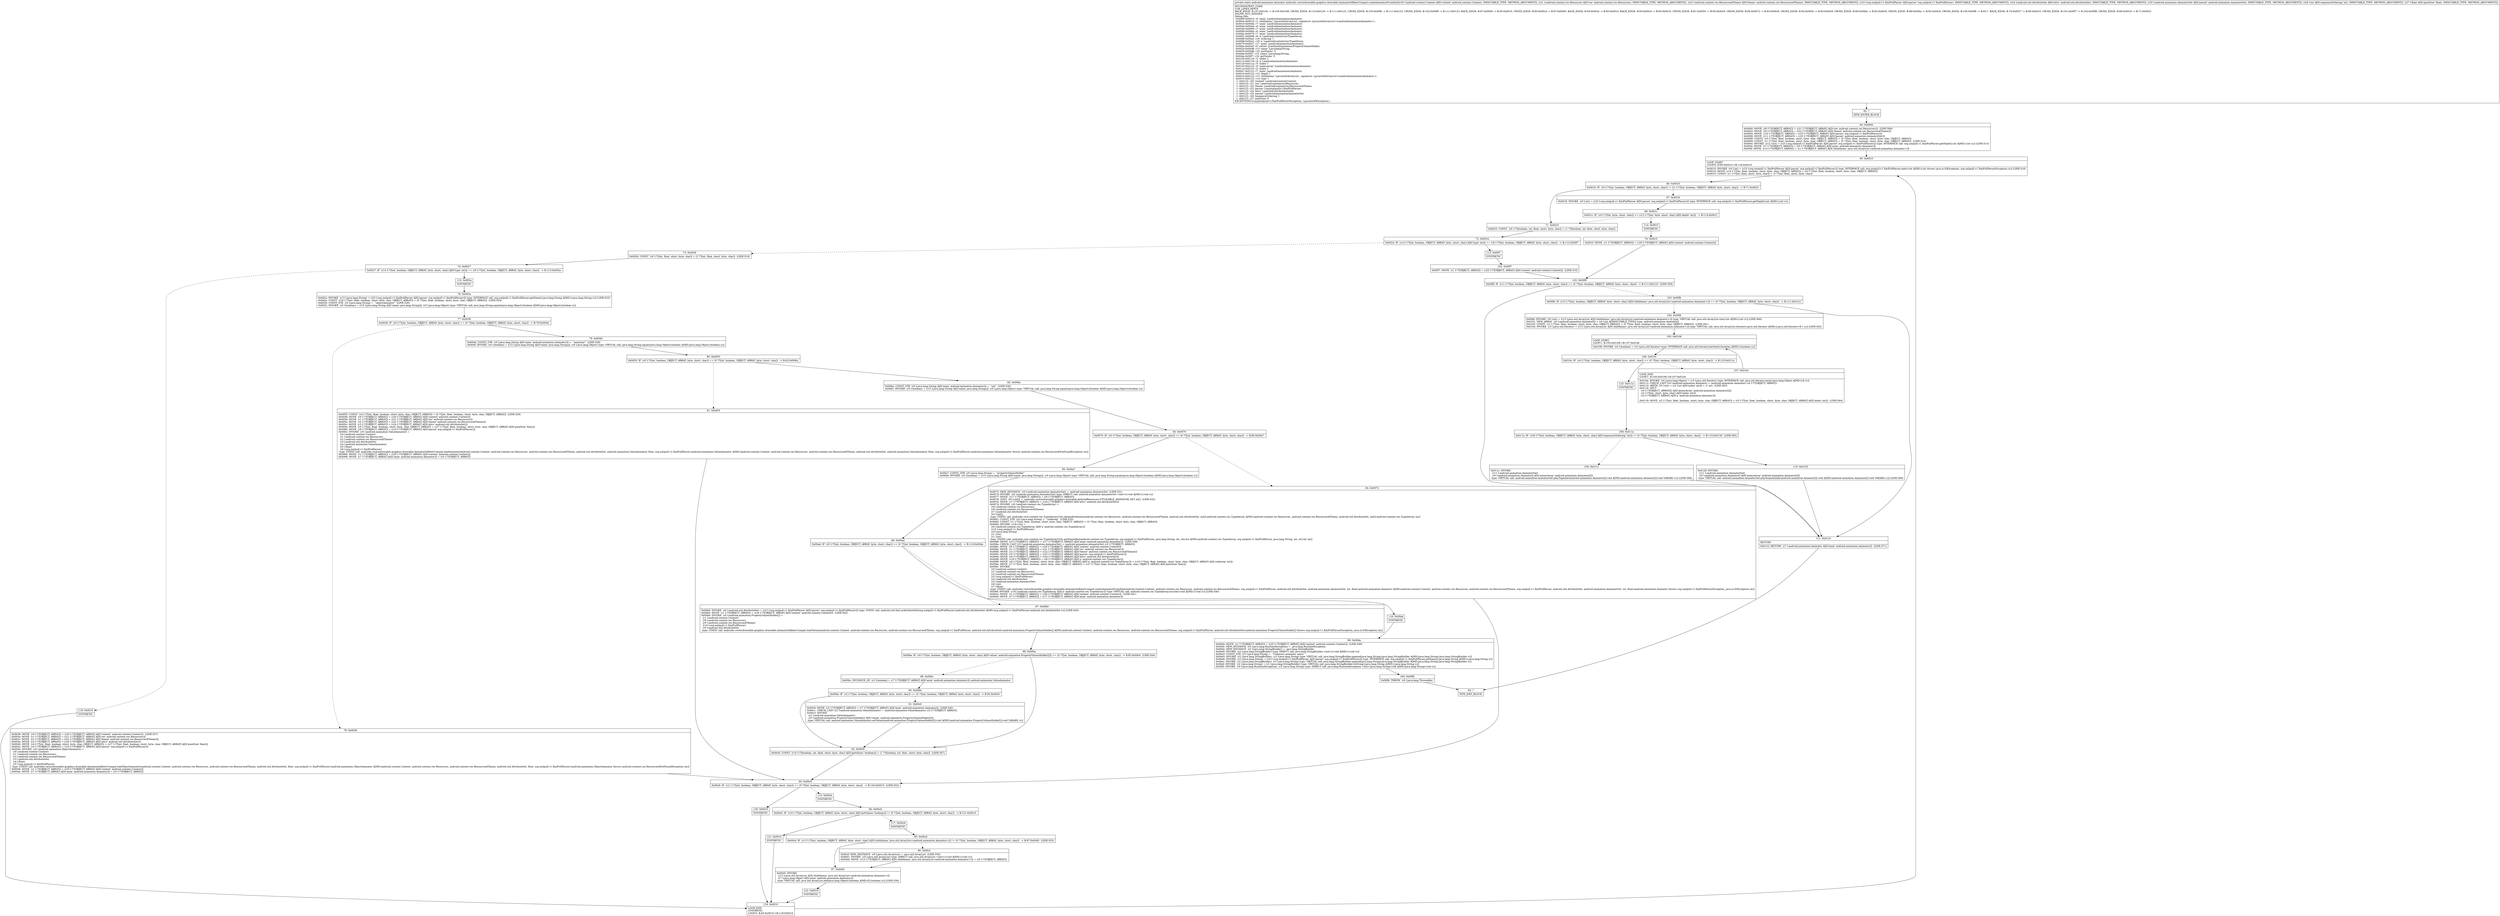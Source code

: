 digraph "CFG forandroidx.vectordrawable.graphics.drawable.AnimatorInflaterCompat.createAnimatorFromXml(Landroid\/content\/Context;Landroid\/content\/res\/Resources;Landroid\/content\/res\/Resources$Theme;Lorg\/xmlpull\/v1\/XmlPullParser;Landroid\/util\/AttributeSet;Landroid\/animation\/AnimatorSet;IF)Landroid\/animation\/Animator;" {
Node_62 [shape=record,label="{62\:\ ?|MTH_ENTER_BLOCK\l}"];
Node_64 [shape=record,label="{64\:\ 0x0000|0x0000: MOVE  (r8 I:??[OBJECT, ARRAY]) = (r21 I:??[OBJECT, ARRAY] A[D('res' android.content.res.Resources)])  (LINE:509)\l0x0002: MOVE  (r9 I:??[OBJECT, ARRAY]) = (r22 I:??[OBJECT, ARRAY] A[D('theme' android.content.res.Resources$Theme)]) \l0x0004: MOVE  (r10 I:??[OBJECT, ARRAY]) = (r23 I:??[OBJECT, ARRAY] A[D('parser' org.xmlpull.v1.XmlPullParser)]) \l0x0006: MOVE  (r11 I:??[OBJECT, ARRAY]) = (r25 I:??[OBJECT, ARRAY] A[D('parent' android.animation.AnimatorSet)]) \l0x0008: CONST  (r0 I:??[int, float, boolean, short, byte, char, OBJECT, ARRAY]) = (0 ??[int, float, boolean, short, byte, char, OBJECT, ARRAY]) \l0x0009: CONST  (r1 I:??[int, float, boolean, short, byte, char, OBJECT, ARRAY]) = (0 ??[int, float, boolean, short, byte, char, OBJECT, ARRAY])  (LINE:510)\l0x000a: INVOKE  (r12 I:int) = (r23 I:org.xmlpull.v1.XmlPullParser A[D('parser' org.xmlpull.v1.XmlPullParser)]) type: INTERFACE call: org.xmlpull.v1.XmlPullParser.getDepth():int A[MD:():int (c)] (LINE:514)\l0x000e: MOVE  (r7 I:??[OBJECT, ARRAY]) = (r0 I:??[OBJECT, ARRAY] A[D('anim' android.animation.Animator)]) \l0x000f: MOVE  (r13 I:??[OBJECT, ARRAY]) = (r1 I:??[OBJECT, ARRAY] A[D('childAnims' java.util.ArrayList\<android.animation.Animator\>)]) \l}"];
Node_65 [shape=record,label="{65\:\ 0x0010|LOOP_START\lLOOP:0: B:65:0x0010\-\>B:118:0x0010\l|0x0010: INVOKE  (r0 I:int) = (r23 I:org.xmlpull.v1.XmlPullParser A[D('parser' org.xmlpull.v1.XmlPullParser)]) type: INTERFACE call: org.xmlpull.v1.XmlPullParser.next():int A[MD:():int throws java.io.IOException, org.xmlpull.v1.XmlPullParserException (c)] (LINE:516)\l0x0014: MOVE  (r14 I:??[int, float, boolean, short, byte, char, OBJECT, ARRAY]) = (r0 I:??[int, float, boolean, short, byte, char, OBJECT, ARRAY]) \l0x0015: CONST  (r1 I:??[int, float, short, byte, char]) = (3 ??[int, float, short, byte, char]) \l}"];
Node_66 [shape=record,label="{66\:\ 0x0016|0x0016: IF  (r0 I:??[int, boolean, OBJECT, ARRAY, byte, short, char]) != (r1 I:??[int, boolean, OBJECT, ARRAY, byte, short, char])  \-\> B:71:0x0023 \l}"];
Node_67 [shape=record,label="{67\:\ 0x0018|0x0018: INVOKE  (r0 I:int) = (r23 I:org.xmlpull.v1.XmlPullParser A[D('parser' org.xmlpull.v1.XmlPullParser)]) type: INTERFACE call: org.xmlpull.v1.XmlPullParser.getDepth():int A[MD:():int (c)]\l}"];
Node_68 [shape=record,label="{68\:\ 0x001c|0x001c: IF  (r0 I:??[int, byte, short, char]) \<= (r12 I:??[int, byte, short, char] A[D('depth' int)])  \-\> B:114:0x001f \l}"];
Node_114 [shape=record,label="{114\:\ 0x001f|SYNTHETIC\l}"];
Node_70 [shape=record,label="{70\:\ 0x001f|0x001f: MOVE  (r1 I:??[OBJECT, ARRAY]) = (r20 I:??[OBJECT, ARRAY] A[D('context' android.content.Context)]) \l}"];
Node_102 [shape=record,label="{102\:\ 0x00f9|0x00f9: IF  (r11 I:??[int, boolean, OBJECT, ARRAY, byte, short, char]) == (0 ??[int, boolean, OBJECT, ARRAY, byte, short, char])  \-\> B:111:0x0123  (LINE:559)\l}"];
Node_103 [shape=record,label="{103\:\ 0x00fb|0x00fb: IF  (r13 I:??[int, boolean, OBJECT, ARRAY, byte, short, char] A[D('childAnims' java.util.ArrayList\<android.animation.Animator\>)]) == (0 ??[int, boolean, OBJECT, ARRAY, byte, short, char])  \-\> B:111:0x0123 \l}"];
Node_104 [shape=record,label="{104\:\ 0x00fd|0x00fd: INVOKE  (r0 I:int) = (r13 I:java.util.ArrayList A[D('childAnims' java.util.ArrayList\<android.animation.Animator\>)]) type: VIRTUAL call: java.util.ArrayList.size():int A[MD:():int (c)] (LINE:560)\l0x0101: NEW_ARRAY  (r0 I:android.animation.Animator[]) = (r0 I:int A[IMMUTABLE_TYPE]) type: android.animation.Animator[] \l0x0103: CONST  (r2 I:??[int, float, boolean, short, byte, char, OBJECT, ARRAY]) = (0 ??[int, float, boolean, short, byte, char, OBJECT, ARRAY])  (LINE:561)\l0x0104: INVOKE  (r3 I:java.util.Iterator) = (r13 I:java.util.ArrayList A[D('childAnims' java.util.ArrayList\<android.animation.Animator\>)]) type: VIRTUAL call: java.util.ArrayList.iterator():java.util.Iterator A[MD:():java.util.Iterator\<E\> (c)] (LINE:562)\l}"];
Node_105 [shape=record,label="{105\:\ 0x0108|LOOP_START\lLOOP:1: B:105:0x0108\-\>B:107:0x010e\l|0x0108: INVOKE  (r4 I:boolean) = (r3 I:java.util.Iterator) type: INTERFACE call: java.util.Iterator.hasNext():boolean A[MD:():boolean (c)]\l}"];
Node_106 [shape=record,label="{106\:\ 0x010c|0x010c: IF  (r4 I:??[int, boolean, OBJECT, ARRAY, byte, short, char]) == (0 ??[int, boolean, OBJECT, ARRAY, byte, short, char])  \-\> B:123:0x011a \l}"];
Node_107 [shape=record,label="{107\:\ 0x010e|LOOP_END\lLOOP:1: B:105:0x0108\-\>B:107:0x010e\l|0x010e: INVOKE  (r4 I:java.lang.Object) = (r3 I:java.util.Iterator) type: INTERFACE call: java.util.Iterator.next():java.lang.Object A[MD:():E (c)]\l0x0112: CHECK_CAST (r4 I:android.animation.Animator) = (android.animation.Animator) (r4 I:??[OBJECT, ARRAY]) \l0x0114: ARITH  (r5 I:int) = (r2 I:int A[D('index' int)]) + (1 int)  (LINE:563)\l0x0116: APUT  \l  (r0 I:??[OBJECT, ARRAY][] A[D('animsArray' android.animation.Animator[])])\l  (r2 I:??[int, short, byte, char] A[D('index' int)])\l  (r4 I:??[OBJECT, ARRAY] A[D('a' android.animation.Animator)])\l \l0x0118: MOVE  (r2 I:??[int, float, boolean, short, byte, char, OBJECT, ARRAY]) = (r5 I:??[int, float, boolean, short, byte, char, OBJECT, ARRAY] A[D('index' int)])  (LINE:564)\l}"];
Node_123 [shape=record,label="{123\:\ 0x011a|SYNTHETIC\l}"];
Node_108 [shape=record,label="{108\:\ 0x011a|0x011a: IF  (r26 I:??[int, boolean, OBJECT, ARRAY, byte, short, char] A[D('sequenceOrdering' int)]) != (0 ??[int, boolean, OBJECT, ARRAY, byte, short, char])  \-\> B:110:0x0120  (LINE:565)\l}"];
Node_109 [shape=record,label="{109\:\ 0x011c|0x011c: INVOKE  \l  (r11 I:android.animation.AnimatorSet)\l  (r0 I:android.animation.Animator[] A[D('animsArray' android.animation.Animator[])])\l type: VIRTUAL call: android.animation.AnimatorSet.playTogether(android.animation.Animator[]):void A[MD:(android.animation.Animator[]):void VARARG (c)] (LINE:566)\l}"];
Node_110 [shape=record,label="{110\:\ 0x0120|0x0120: INVOKE  \l  (r11 I:android.animation.AnimatorSet)\l  (r0 I:android.animation.Animator[] A[D('animsArray' android.animation.Animator[])])\l type: VIRTUAL call: android.animation.AnimatorSet.playSequentially(android.animation.Animator[]):void A[MD:(android.animation.Animator[]):void VARARG (c)] (LINE:568)\l}"];
Node_111 [shape=record,label="{111\:\ 0x0123|RETURN\l|0x0123: RETURN  (r7 I:android.animation.Animator A[D('anim' android.animation.Animator)])  (LINE:571)\l}"];
Node_63 [shape=record,label="{63\:\ ?|MTH_EXIT_BLOCK\l}"];
Node_71 [shape=record,label="{71\:\ 0x0023|0x0023: CONST  (r0 I:??[boolean, int, float, short, byte, char]) = (1 ??[boolean, int, float, short, byte, char]) \l}"];
Node_72 [shape=record,label="{72\:\ 0x0024|0x0024: IF  (r14 I:??[int, boolean, OBJECT, ARRAY, byte, short, char] A[D('type' int)]) == (r0 I:??[int, boolean, OBJECT, ARRAY, byte, short, char])  \-\> B:112:0x00f7 \l}"];
Node_73 [shape=record,label="{73\:\ 0x0026|0x0026: CONST  (r0 I:??[int, float, short, byte, char]) = (2 ??[int, float, short, byte, char])  (LINE:519)\l}"];
Node_74 [shape=record,label="{74\:\ 0x0027|0x0027: IF  (r14 I:??[int, boolean, OBJECT, ARRAY, byte, short, char] A[D('type' int)]) == (r0 I:??[int, boolean, OBJECT, ARRAY, byte, short, char])  \-\> B:113:0x002a \l}"];
Node_113 [shape=record,label="{113\:\ 0x002a|SYNTHETIC\l}"];
Node_76 [shape=record,label="{76\:\ 0x002a|0x002a: INVOKE  (r15 I:java.lang.String) = (r23 I:org.xmlpull.v1.XmlPullParser A[D('parser' org.xmlpull.v1.XmlPullParser)]) type: INTERFACE call: org.xmlpull.v1.XmlPullParser.getName():java.lang.String A[MD:():java.lang.String (c)] (LINE:523)\l0x002e: CONST  (r16 I:??[int, float, boolean, short, byte, char, OBJECT, ARRAY]) = (0 ??[int, float, boolean, short, byte, char, OBJECT, ARRAY])  (LINE:524)\l0x0030: CONST_STR  (r0 I:java.lang.String) =  \"objectAnimator\"  (LINE:526)\l0x0032: INVOKE  (r0 I:boolean) = (r15 I:java.lang.String A[D('name' java.lang.String)]), (r0 I:java.lang.Object) type: VIRTUAL call: java.lang.String.equals(java.lang.Object):boolean A[MD:(java.lang.Object):boolean (c)]\l}"];
Node_77 [shape=record,label="{77\:\ 0x0036|0x0036: IF  (r0 I:??[int, boolean, OBJECT, ARRAY, byte, short, char]) == (0 ??[int, boolean, OBJECT, ARRAY, byte, short, char])  \-\> B:79:0x004d \l}"];
Node_78 [shape=record,label="{78\:\ 0x0038|0x0038: MOVE  (r0 I:??[OBJECT, ARRAY]) = (r20 I:??[OBJECT, ARRAY] A[D('context' android.content.Context)])  (LINE:527)\l0x003a: MOVE  (r1 I:??[OBJECT, ARRAY]) = (r21 I:??[OBJECT, ARRAY] A[D('res' android.content.res.Resources)]) \l0x003c: MOVE  (r2 I:??[OBJECT, ARRAY]) = (r22 I:??[OBJECT, ARRAY] A[D('theme' android.content.res.Resources$Theme)]) \l0x003e: MOVE  (r3 I:??[OBJECT, ARRAY]) = (r24 I:??[OBJECT, ARRAY] A[D('attrs' android.util.AttributeSet)]) \l0x0040: MOVE  (r4 I:??[int, float, boolean, short, byte, char, OBJECT, ARRAY]) = (r27 I:??[int, float, boolean, short, byte, char, OBJECT, ARRAY] A[D('pixelSize' float)]) \l0x0042: MOVE  (r5 I:??[OBJECT, ARRAY]) = (r23 I:??[OBJECT, ARRAY] A[D('parser' org.xmlpull.v1.XmlPullParser)]) \l0x0044: INVOKE  (r0 I:android.animation.ObjectAnimator) = \l  (r0 I:android.content.Context)\l  (r1 I:android.content.res.Resources)\l  (r2 I:android.content.res.Resources$Theme)\l  (r3 I:android.util.AttributeSet)\l  (r4 I:float)\l  (r5 I:org.xmlpull.v1.XmlPullParser)\l type: STATIC call: androidx.vectordrawable.graphics.drawable.AnimatorInflaterCompat.loadObjectAnimator(android.content.Context, android.content.res.Resources, android.content.res.Resources$Theme, android.util.AttributeSet, float, org.xmlpull.v1.XmlPullParser):android.animation.ObjectAnimator A[MD:(android.content.Context, android.content.res.Resources, android.content.res.Resources$Theme, android.util.AttributeSet, float, org.xmlpull.v1.XmlPullParser):android.animation.ObjectAnimator throws android.content.res.Resources$NotFoundException (m)]\l0x0048: MOVE  (r1 I:??[OBJECT, ARRAY]) = (r20 I:??[OBJECT, ARRAY] A[D('context' android.content.Context)]) \l0x004a: MOVE  (r7 I:??[OBJECT, ARRAY] A[D('anim' android.animation.Animator)]) = (r0 I:??[OBJECT, ARRAY]) \l}"];
Node_93 [shape=record,label="{93\:\ 0x00c9|0x00c9: IF  (r11 I:??[int, boolean, OBJECT, ARRAY, byte, short, char]) == (0 ??[int, boolean, OBJECT, ARRAY, byte, short, char])  \-\> B:120:0x0010  (LINE:552)\l}"];
Node_115 [shape=record,label="{115\:\ 0x00cb|SYNTHETIC\l}"];
Node_94 [shape=record,label="{94\:\ 0x00cb|0x00cb: IF  (r16 I:??[int, boolean, OBJECT, ARRAY, byte, short, char] A[D('gotValues' boolean)]) != (0 ??[int, boolean, OBJECT, ARRAY, byte, short, char])  \-\> B:121:0x0010 \l}"];
Node_117 [shape=record,label="{117\:\ 0x00cd|SYNTHETIC\l}"];
Node_95 [shape=record,label="{95\:\ 0x00cd|0x00cd: IF  (r13 I:??[int, boolean, OBJECT, ARRAY, byte, short, char] A[D('childAnims' java.util.ArrayList\<android.animation.Animator\>)]) != (0 ??[int, boolean, OBJECT, ARRAY, byte, short, char])  \-\> B:97:0x00d5  (LINE:553)\l}"];
Node_96 [shape=record,label="{96\:\ 0x00cf|0x00cf: NEW_INSTANCE  (r0 I:java.util.ArrayList) =  java.util.ArrayList  (LINE:554)\l0x00d1: INVOKE  (r0 I:java.util.ArrayList) type: DIRECT call: java.util.ArrayList.\<init\>():void A[MD:():void (c)]\l0x00d4: MOVE  (r13 I:??[OBJECT, ARRAY] A[D('childAnims' java.util.ArrayList\<android.animation.Animator\>)]) = (r0 I:??[OBJECT, ARRAY]) \l}"];
Node_97 [shape=record,label="{97\:\ 0x00d5|0x00d5: INVOKE  \l  (r13 I:java.util.ArrayList A[D('childAnims' java.util.ArrayList\<android.animation.Animator\>)])\l  (r7 I:java.lang.Object A[D('anim' android.animation.Animator)])\l type: VIRTUAL call: java.util.ArrayList.add(java.lang.Object):boolean A[MD:(E):boolean (c)] (LINE:556)\l}"];
Node_122 [shape=record,label="{122\:\ 0x0010|SYNTHETIC\l}"];
Node_118 [shape=record,label="{118\:\ 0x0010|LOOP_END\lSYNTHETIC\lLOOP:0: B:65:0x0010\-\>B:118:0x0010\l}"];
Node_121 [shape=record,label="{121\:\ 0x0010|SYNTHETIC\l}"];
Node_120 [shape=record,label="{120\:\ 0x0010|SYNTHETIC\l}"];
Node_79 [shape=record,label="{79\:\ 0x004d|0x004d: CONST_STR  (r0 I:java.lang.String A[D('anim' android.animation.Animator)]) =  \"animator\"  (LINE:528)\l0x004f: INVOKE  (r0 I:boolean) = (r15 I:java.lang.String A[D('name' java.lang.String)]), (r0 I:java.lang.Object) type: VIRTUAL call: java.lang.String.equals(java.lang.Object):boolean A[MD:(java.lang.Object):boolean (c)]\l}"];
Node_80 [shape=record,label="{80\:\ 0x0053|0x0053: IF  (r0 I:??[int, boolean, OBJECT, ARRAY, byte, short, char]) == (0 ??[int, boolean, OBJECT, ARRAY, byte, short, char])  \-\> B:82:0x006a \l}"];
Node_81 [shape=record,label="{81\:\ 0x0055|0x0055: CONST  (r4 I:??[int, float, boolean, short, byte, char, OBJECT, ARRAY]) = (0 ??[int, float, boolean, short, byte, char, OBJECT, ARRAY])  (LINE:529)\l0x0056: MOVE  (r0 I:??[OBJECT, ARRAY]) = (r20 I:??[OBJECT, ARRAY] A[D('context' android.content.Context)]) \l0x0058: MOVE  (r1 I:??[OBJECT, ARRAY]) = (r21 I:??[OBJECT, ARRAY] A[D('res' android.content.res.Resources)]) \l0x005a: MOVE  (r2 I:??[OBJECT, ARRAY]) = (r22 I:??[OBJECT, ARRAY] A[D('theme' android.content.res.Resources$Theme)]) \l0x005c: MOVE  (r3 I:??[OBJECT, ARRAY]) = (r24 I:??[OBJECT, ARRAY] A[D('attrs' android.util.AttributeSet)]) \l0x005e: MOVE  (r5 I:??[int, float, boolean, short, byte, char, OBJECT, ARRAY]) = (r27 I:??[int, float, boolean, short, byte, char, OBJECT, ARRAY] A[D('pixelSize' float)]) \l0x0060: MOVE  (r6 I:??[OBJECT, ARRAY]) = (r23 I:??[OBJECT, ARRAY] A[D('parser' org.xmlpull.v1.XmlPullParser)]) \l0x0062: INVOKE  (r0 I:android.animation.ValueAnimator) = \l  (r0 I:android.content.Context)\l  (r1 I:android.content.res.Resources)\l  (r2 I:android.content.res.Resources$Theme)\l  (r3 I:android.util.AttributeSet)\l  (r4 I:android.animation.ValueAnimator)\l  (r5 I:float)\l  (r6 I:org.xmlpull.v1.XmlPullParser)\l type: STATIC call: androidx.vectordrawable.graphics.drawable.AnimatorInflaterCompat.loadAnimator(android.content.Context, android.content.res.Resources, android.content.res.Resources$Theme, android.util.AttributeSet, android.animation.ValueAnimator, float, org.xmlpull.v1.XmlPullParser):android.animation.ValueAnimator A[MD:(android.content.Context, android.content.res.Resources, android.content.res.Resources$Theme, android.util.AttributeSet, android.animation.ValueAnimator, float, org.xmlpull.v1.XmlPullParser):android.animation.ValueAnimator throws android.content.res.Resources$NotFoundException (m)]\l0x0066: MOVE  (r1 I:??[OBJECT, ARRAY]) = (r20 I:??[OBJECT, ARRAY] A[D('context' android.content.Context)]) \l0x0068: MOVE  (r7 I:??[OBJECT, ARRAY] A[D('anim' android.animation.Animator)]) = (r0 I:??[OBJECT, ARRAY]) \l}"];
Node_82 [shape=record,label="{82\:\ 0x006a|0x006a: CONST_STR  (r0 I:java.lang.String A[D('anim' android.animation.Animator)]) =  \"set\"  (LINE:530)\l0x006c: INVOKE  (r0 I:boolean) = (r15 I:java.lang.String A[D('name' java.lang.String)]), (r0 I:java.lang.Object) type: VIRTUAL call: java.lang.String.equals(java.lang.Object):boolean A[MD:(java.lang.Object):boolean (c)]\l}"];
Node_83 [shape=record,label="{83\:\ 0x0070|0x0070: IF  (r0 I:??[int, boolean, OBJECT, ARRAY, byte, short, char]) == (0 ??[int, boolean, OBJECT, ARRAY, byte, short, char])  \-\> B:85:0x00a7 \l}"];
Node_84 [shape=record,label="{84\:\ 0x0072|0x0072: NEW_INSTANCE  (r0 I:android.animation.AnimatorSet) =  android.animation.AnimatorSet  (LINE:531)\l0x0074: INVOKE  (r0 I:android.animation.AnimatorSet) type: DIRECT call: android.animation.AnimatorSet.\<init\>():void A[MD:():void (c)]\l0x0077: MOVE  (r17 I:??[OBJECT, ARRAY]) = (r0 I:??[OBJECT, ARRAY]) \l0x0079: SGET  (r0 I:int[]) =  androidx.vectordrawable.graphics.drawable.AndroidResources.STYLEABLE_ANIMATOR_SET int[]  (LINE:532)\l0x007b: MOVE  (r7 I:??[OBJECT, ARRAY]) = (r24 I:??[OBJECT, ARRAY] A[D('attrs' android.util.AttributeSet)]) \l0x007d: INVOKE  (r6 I:android.content.res.TypedArray) = \l  (r8 I:android.content.res.Resources)\l  (r9 I:android.content.res.Resources$Theme)\l  (r7 I:android.util.AttributeSet)\l  (r0 I:int[])\l type: STATIC call: androidx.core.content.res.TypedArrayUtils.obtainAttributes(android.content.res.Resources, android.content.res.Resources$Theme, android.util.AttributeSet, int[]):android.content.res.TypedArray A[MD:(android.content.res.Resources, android.content.res.Resources$Theme, android.util.AttributeSet, int[]):android.content.res.TypedArray (m)]\l0x0081: CONST_STR  (r0 I:java.lang.String) =  \"ordering\"  (LINE:535)\l0x0083: CONST  (r1 I:??[int, float, boolean, short, byte, char, OBJECT, ARRAY]) = (0 ??[int, float, boolean, short, byte, char, OBJECT, ARRAY]) \l0x0084: INVOKE  (r18 I:int) = \l  (r6 I:android.content.res.TypedArray A[D('a' android.content.res.TypedArray)])\l  (r10 I:org.xmlpull.v1.XmlPullParser)\l  (r0 I:java.lang.String)\l  (r1 I:int)\l  (r1 I:int)\l type: STATIC call: androidx.core.content.res.TypedArrayUtils.getNamedInt(android.content.res.TypedArray, org.xmlpull.v1.XmlPullParser, java.lang.String, int, int):int A[MD:(android.content.res.TypedArray, org.xmlpull.v1.XmlPullParser, java.lang.String, int, int):int (m)]\l0x0088: MOVE  (r5 I:??[OBJECT, ARRAY]) = (r17 I:??[OBJECT, ARRAY] A[D('anim' android.animation.Animator)])  (LINE:538)\l0x008a: CHECK_CAST (r5 I:android.animation.AnimatorSet) = (android.animation.AnimatorSet) (r5 I:??[OBJECT, ARRAY]) \l0x008c: MOVE  (r0 I:??[OBJECT, ARRAY]) = (r20 I:??[OBJECT, ARRAY] A[D('context' android.content.Context)]) \l0x008e: MOVE  (r1 I:??[OBJECT, ARRAY]) = (r21 I:??[OBJECT, ARRAY] A[D('res' android.content.res.Resources)]) \l0x0090: MOVE  (r2 I:??[OBJECT, ARRAY]) = (r22 I:??[OBJECT, ARRAY] A[D('theme' android.content.res.Resources$Theme)]) \l0x0092: MOVE  (r3 I:??[OBJECT, ARRAY]) = (r23 I:??[OBJECT, ARRAY] A[D('parser' org.xmlpull.v1.XmlPullParser)]) \l0x0094: MOVE  (r4 I:??[OBJECT, ARRAY]) = (r24 I:??[OBJECT, ARRAY] A[D('attrs' android.util.AttributeSet)]) \l0x0096: MOVE  (r19 I:??[OBJECT, ARRAY]) = (r6 I:??[OBJECT, ARRAY] A[D('a' android.content.res.TypedArray)]) \l0x0098: MOVE  (r6 I:??[int, float, boolean, short, byte, char, OBJECT, ARRAY] A[D('a' android.content.res.TypedArray)]) = (r18 I:??[int, float, boolean, short, byte, char, OBJECT, ARRAY] A[D('ordering' int)]) \l0x009a: MOVE  (r7 I:??[int, float, boolean, short, byte, char, OBJECT, ARRAY]) = (r27 I:??[int, float, boolean, short, byte, char, OBJECT, ARRAY] A[D('pixelSize' float)]) \l0x009c: INVOKE  \l  (r0 I:android.content.Context)\l  (r1 I:android.content.res.Resources)\l  (r2 I:android.content.res.Resources$Theme)\l  (r3 I:org.xmlpull.v1.XmlPullParser)\l  (r4 I:android.util.AttributeSet)\l  (r5 I:android.animation.AnimatorSet)\l  (r6 I:int)\l  (r7 I:float)\l type: STATIC call: androidx.vectordrawable.graphics.drawable.AnimatorInflaterCompat.createAnimatorFromXml(android.content.Context, android.content.res.Resources, android.content.res.Resources$Theme, org.xmlpull.v1.XmlPullParser, android.util.AttributeSet, android.animation.AnimatorSet, int, float):android.animation.Animator A[MD:(android.content.Context, android.content.res.Resources, android.content.res.Resources$Theme, org.xmlpull.v1.XmlPullParser, android.util.AttributeSet, android.animation.AnimatorSet, int, float):android.animation.Animator throws org.xmlpull.v1.XmlPullParserException, java.io.IOException (m)]\l0x009f: INVOKE  (r19 I:android.content.res.TypedArray A[D('a' android.content.res.TypedArray)]) type: VIRTUAL call: android.content.res.TypedArray.recycle():void A[MD:():void (c)] (LINE:540)\l0x00a2: MOVE  (r1 I:??[OBJECT, ARRAY]) = (r20 I:??[OBJECT, ARRAY] A[D('context' android.content.Context)])  (LINE:541)\l0x00a4: MOVE  (r7 I:??[OBJECT, ARRAY]) = (r17 I:??[OBJECT, ARRAY] A[D('anim' android.animation.Animator)]) \l}"];
Node_85 [shape=record,label="{85\:\ 0x00a7|0x00a7: CONST_STR  (r0 I:java.lang.String) =  \"propertyValuesHolder\" \l0x00a9: INVOKE  (r0 I:boolean) = (r15 I:java.lang.String A[D('name' java.lang.String)]), (r0 I:java.lang.Object) type: VIRTUAL call: java.lang.String.equals(java.lang.Object):boolean A[MD:(java.lang.Object):boolean (c)]\l}"];
Node_86 [shape=record,label="{86\:\ 0x00ad|0x00ad: IF  (r0 I:??[int, boolean, OBJECT, ARRAY, byte, short, char]) == (0 ??[int, boolean, OBJECT, ARRAY, byte, short, char])  \-\> B:116:0x00da \l}"];
Node_87 [shape=record,label="{87\:\ 0x00b0|0x00b0: INVOKE  (r0 I:android.util.AttributeSet) = (r23 I:org.xmlpull.v1.XmlPullParser A[D('parser' org.xmlpull.v1.XmlPullParser)]) type: STATIC call: android.util.Xml.asAttributeSet(org.xmlpull.v1.XmlPullParser):android.util.AttributeSet A[MD:(org.xmlpull.v1.XmlPullParser):android.util.AttributeSet (c)] (LINE:543)\l0x00b4: MOVE  (r1 I:??[OBJECT, ARRAY]) = (r20 I:??[OBJECT, ARRAY] A[D('context' android.content.Context)])  (LINE:542)\l0x00b6: INVOKE  (r0 I:android.animation.PropertyValuesHolder[]) = \l  (r1 I:android.content.Context)\l  (r8 I:android.content.res.Resources)\l  (r9 I:android.content.res.Resources$Theme)\l  (r10 I:org.xmlpull.v1.XmlPullParser)\l  (r0 I:android.util.AttributeSet)\l type: STATIC call: androidx.vectordrawable.graphics.drawable.AnimatorInflaterCompat.loadValues(android.content.Context, android.content.res.Resources, android.content.res.Resources$Theme, org.xmlpull.v1.XmlPullParser, android.util.AttributeSet):android.animation.PropertyValuesHolder[] A[MD:(android.content.Context, android.content.res.Resources, android.content.res.Resources$Theme, org.xmlpull.v1.XmlPullParser, android.util.AttributeSet):android.animation.PropertyValuesHolder[] throws org.xmlpull.v1.XmlPullParserException, java.io.IOException (m)]\l}"];
Node_88 [shape=record,label="{88\:\ 0x00ba|0x00ba: IF  (r0 I:??[int, boolean, OBJECT, ARRAY, byte, short, char] A[D('values' android.animation.PropertyValuesHolder[])]) == (0 ??[int, boolean, OBJECT, ARRAY, byte, short, char])  \-\> B:92:0x00c6  (LINE:544)\l}"];
Node_89 [shape=record,label="{89\:\ 0x00bc|0x00bc: INSTANCE_OF  (r2 I:boolean) = (r7 I:??[OBJECT, ARRAY] A[D('anim' android.animation.Animator)]) android.animation.ValueAnimator \l}"];
Node_90 [shape=record,label="{90\:\ 0x00be|0x00be: IF  (r2 I:??[int, boolean, OBJECT, ARRAY, byte, short, char]) == (0 ??[int, boolean, OBJECT, ARRAY, byte, short, char])  \-\> B:92:0x00c6 \l}"];
Node_91 [shape=record,label="{91\:\ 0x00c0|0x00c0: MOVE  (r2 I:??[OBJECT, ARRAY]) = (r7 I:??[OBJECT, ARRAY] A[D('anim' android.animation.Animator)])  (LINE:545)\l0x00c1: CHECK_CAST (r2 I:android.animation.ValueAnimator) = (android.animation.ValueAnimator) (r2 I:??[OBJECT, ARRAY]) \l0x00c3: INVOKE  \l  (r2 I:android.animation.ValueAnimator)\l  (r0 I:android.animation.PropertyValuesHolder[] A[D('values' android.animation.PropertyValuesHolder[])])\l type: VIRTUAL call: android.animation.ValueAnimator.setValues(android.animation.PropertyValuesHolder[]):void A[MD:(android.animation.PropertyValuesHolder[]):void VARARG (c)]\l}"];
Node_92 [shape=record,label="{92\:\ 0x00c6|0x00c6: CONST  (r16 I:??[boolean, int, float, short, byte, char] A[D('gotValues' boolean)]) = (1 ??[boolean, int, float, short, byte, char])  (LINE:547)\l}"];
Node_116 [shape=record,label="{116\:\ 0x00da|SYNTHETIC\l}"];
Node_99 [shape=record,label="{99\:\ 0x00da|0x00da: MOVE  (r1 I:??[OBJECT, ARRAY]) = (r20 I:??[OBJECT, ARRAY] A[D('context' android.content.Context)])  (LINE:549)\l0x00dc: NEW_INSTANCE  (r0 I:java.lang.RuntimeException) =  java.lang.RuntimeException \l0x00de: NEW_INSTANCE  (r2 I:java.lang.StringBuilder) =  java.lang.StringBuilder \l0x00e0: INVOKE  (r2 I:java.lang.StringBuilder) type: DIRECT call: java.lang.StringBuilder.\<init\>():void A[MD:():void (c)]\l0x00e3: CONST_STR  (r3 I:java.lang.String) =  \"Unknown animator name: \" \l0x00e5: INVOKE  (r2 I:java.lang.StringBuilder), (r3 I:java.lang.String) type: VIRTUAL call: java.lang.StringBuilder.append(java.lang.String):java.lang.StringBuilder A[MD:(java.lang.String):java.lang.StringBuilder (c)]\l0x00e8: INVOKE  (r3 I:java.lang.String) = (r23 I:org.xmlpull.v1.XmlPullParser A[D('parser' org.xmlpull.v1.XmlPullParser)]) type: INTERFACE call: org.xmlpull.v1.XmlPullParser.getName():java.lang.String A[MD:():java.lang.String (c)]\l0x00ec: INVOKE  (r2 I:java.lang.StringBuilder), (r3 I:java.lang.String) type: VIRTUAL call: java.lang.StringBuilder.append(java.lang.String):java.lang.StringBuilder A[MD:(java.lang.String):java.lang.StringBuilder (c)]\l0x00ef: INVOKE  (r2 I:java.lang.String) = (r2 I:java.lang.StringBuilder) type: VIRTUAL call: java.lang.StringBuilder.toString():java.lang.String A[MD:():java.lang.String (c)]\l0x00f3: INVOKE  (r0 I:java.lang.RuntimeException), (r2 I:java.lang.String) type: DIRECT call: java.lang.RuntimeException.\<init\>(java.lang.String):void A[MD:(java.lang.String):void (c)]\l}"];
Node_100 [shape=record,label="{100\:\ 0x00f6|0x00f6: THROW  (r0 I:java.lang.Throwable) \l}"];
Node_119 [shape=record,label="{119\:\ 0x0010|SYNTHETIC\l}"];
Node_112 [shape=record,label="{112\:\ 0x00f7|SYNTHETIC\l}"];
Node_101 [shape=record,label="{101\:\ 0x00f7|0x00f7: MOVE  (r1 I:??[OBJECT, ARRAY]) = (r20 I:??[OBJECT, ARRAY] A[D('context' android.content.Context)])  (LINE:516)\l}"];
MethodNode[shape=record,label="{private static android.animation.Animator androidx.vectordrawable.graphics.drawable.AnimatorInflaterCompat.createAnimatorFromXml((r20 I:android.content.Context A[D('context' android.content.Context), IMMUTABLE_TYPE, METHOD_ARGUMENT]), (r21 I:android.content.res.Resources A[D('res' android.content.res.Resources), IMMUTABLE_TYPE, METHOD_ARGUMENT]), (r22 I:android.content.res.Resources$Theme A[D('theme' android.content.res.Resources$Theme), IMMUTABLE_TYPE, METHOD_ARGUMENT]), (r23 I:org.xmlpull.v1.XmlPullParser A[D('parser' org.xmlpull.v1.XmlPullParser), IMMUTABLE_TYPE, METHOD_ARGUMENT]), (r24 I:android.util.AttributeSet A[D('attrs' android.util.AttributeSet), IMMUTABLE_TYPE, METHOD_ARGUMENT]), (r25 I:android.animation.AnimatorSet A[D('parent' android.animation.AnimatorSet), IMMUTABLE_TYPE, METHOD_ARGUMENT]), (r26 I:int A[D('sequenceOrdering' int), IMMUTABLE_TYPE, METHOD_ARGUMENT]), (r27 I:float A[D('pixelSize' float), IMMUTABLE_TYPE, METHOD_ARGUMENT]))  | INCONSISTENT_CODE\lUSE_LINES_HINTS\lBACK_EDGE: B:107:0x010e \-\> B:105:0x0108, CROSS_EDGE: B:110:0x0120 \-\> B:111:0x0123, CROSS_EDGE: B:103:0x00fb \-\> B:111:0x0123, CROSS_EDGE: B:102:0x00f9 \-\> B:111:0x0123, BACK_EDGE: B:97:0x00d5 \-\> B:65:0x0010, CROSS_EDGE: B:95:0x00cd \-\> B:97:0x00d5, BACK_EDGE: B:94:0x00cb \-\> B:65:0x0010, BACK_EDGE: B:93:0x00c9 \-\> B:65:0x0010, CROSS_EDGE: B:81:0x0055 \-\> B:93:0x00c9, CROSS_EDGE: B:84:0x0072 \-\> B:93:0x00c9, CROSS_EDGE: B:92:0x00c6 \-\> B:93:0x00c9, CROSS_EDGE: B:90:0x00be \-\> B:92:0x00c6, CROSS_EDGE: B:88:0x00ba \-\> B:92:0x00c6, CROSS_EDGE: B:100:0x00f6 \-\> B:63:?, BACK_EDGE: B:74:0x0027 \-\> B:65:0x0010, CROSS_EDGE: B:101:0x00f7 \-\> B:102:0x00f9, CROSS_EDGE: B:66:0x0016 \-\> B:71:0x0023\lINLINE_NOT_NEEDED\lDebug Info:\l  0x0009\-0x0010: r0 'anim' Landroid\/animation\/Animator;\l  0x000a\-0x0010: r1 'childAnims' Ljava\/util\/ArrayList;, signature: Ljava\/util\/ArrayList\<Landroid\/animation\/Animator;\>;\l  0x0010\-0x004b: r7 'anim' Landroid\/animation\/Animator;\l  0x004b\-0x004d: r0 'anim' Landroid\/animation\/Animator;\l  0x004d\-0x0069: r7 'anim' Landroid\/animation\/Animator;\l  0x0069\-0x006a: r0 'anim' Landroid\/animation\/Animator;\l  0x006a\-0x0079: r7 'anim' Landroid\/animation\/Animator;\l  0x0081\-0x0098: r6 'a' Landroid\/content\/res\/TypedArray;\l  0x0088\-0x00a2: r18 'ordering' I\l  0x0098\-0x00a2: r19 'a' Landroid\/content\/res\/TypedArray;\l  0x0079\-0x00a7: r17 'anim' Landroid\/animation\/Animator;\l  0x00ba\-0x00c8: r0 'values' [Landroid\/animation\/PropertyValuesHolder;\l  0x002e\-0x00d8: r15 'name' Ljava\/lang\/String;\l  0x0030\-0x00d8: r16 'gotValues' Z\l  0x00da\-0x00f7: r15 'name' Ljava\/lang\/String;\l  0x00da\-0x00f7: r16 'gotValues' Z\l  0x0104\-0x0116: r2 'index' I\l  0x0114\-0x0118: r4 'a' Landroid\/animation\/Animator;\l  0x0116\-0x011a: r5 'index' I\l  0x0103\-0x0123: r0 'animsArray' [Landroid\/animation\/Animator;\l  0x011a\-0x0123: r2 'index' I\l  0x00a7\-0x0123: r7 'anim' Landroid\/animation\/Animator;\l  0x0010\-0x0123: r12 'depth' I\l  0x0010\-0x0123: r13 'childAnims' Ljava\/util\/ArrayList;, signature: Ljava\/util\/ArrayList\<Landroid\/animation\/Animator;\>;\l  0x0015\-0x0123: r14 'type' I\l  \-1 \-0x0123: r20 'context' Landroid\/content\/Context;\l  \-1 \-0x0123: r21 'res' Landroid\/content\/res\/Resources;\l  \-1 \-0x0123: r22 'theme' Landroid\/content\/res\/Resources$Theme;\l  \-1 \-0x0123: r23 'parser' Lorg\/xmlpull\/v1\/XmlPullParser;\l  \-1 \-0x0123: r24 'attrs' Landroid\/util\/AttributeSet;\l  \-1 \-0x0123: r25 'parent' Landroid\/animation\/AnimatorSet;\l  \-1 \-0x0123: r26 'sequenceOrdering' I\l  \-1 \-0x0123: r27 'pixelSize' F\lEXCEPTIONS:[Lorg\/xmlpull\/v1\/XmlPullParserException;, Ljava\/io\/IOException;]\l}"];
MethodNode -> Node_62;Node_62 -> Node_64;
Node_64 -> Node_65;
Node_65 -> Node_66;
Node_66 -> Node_67[style=dashed];
Node_66 -> Node_71;
Node_67 -> Node_68;
Node_68 -> Node_71[style=dashed];
Node_68 -> Node_114;
Node_114 -> Node_70;
Node_70 -> Node_102;
Node_102 -> Node_103[style=dashed];
Node_102 -> Node_111;
Node_103 -> Node_104[style=dashed];
Node_103 -> Node_111;
Node_104 -> Node_105;
Node_105 -> Node_106;
Node_106 -> Node_107[style=dashed];
Node_106 -> Node_123;
Node_107 -> Node_105;
Node_123 -> Node_108;
Node_108 -> Node_109[style=dashed];
Node_108 -> Node_110;
Node_109 -> Node_111;
Node_110 -> Node_111;
Node_111 -> Node_63;
Node_71 -> Node_72;
Node_72 -> Node_73[style=dashed];
Node_72 -> Node_112;
Node_73 -> Node_74;
Node_74 -> Node_113;
Node_74 -> Node_119[style=dashed];
Node_113 -> Node_76;
Node_76 -> Node_77;
Node_77 -> Node_78[style=dashed];
Node_77 -> Node_79;
Node_78 -> Node_93;
Node_93 -> Node_115[style=dashed];
Node_93 -> Node_120;
Node_115 -> Node_94;
Node_94 -> Node_117[style=dashed];
Node_94 -> Node_121;
Node_117 -> Node_95;
Node_95 -> Node_96[style=dashed];
Node_95 -> Node_97;
Node_96 -> Node_97;
Node_97 -> Node_122;
Node_122 -> Node_118;
Node_118 -> Node_65;
Node_121 -> Node_118;
Node_120 -> Node_118;
Node_79 -> Node_80;
Node_80 -> Node_81[style=dashed];
Node_80 -> Node_82;
Node_81 -> Node_93;
Node_82 -> Node_83;
Node_83 -> Node_84[style=dashed];
Node_83 -> Node_85;
Node_84 -> Node_93;
Node_85 -> Node_86;
Node_86 -> Node_87[style=dashed];
Node_86 -> Node_116;
Node_87 -> Node_88;
Node_88 -> Node_89[style=dashed];
Node_88 -> Node_92;
Node_89 -> Node_90;
Node_90 -> Node_91[style=dashed];
Node_90 -> Node_92;
Node_91 -> Node_92;
Node_92 -> Node_93;
Node_116 -> Node_99;
Node_99 -> Node_100;
Node_100 -> Node_63;
Node_119 -> Node_118;
Node_112 -> Node_101;
Node_101 -> Node_102;
}

